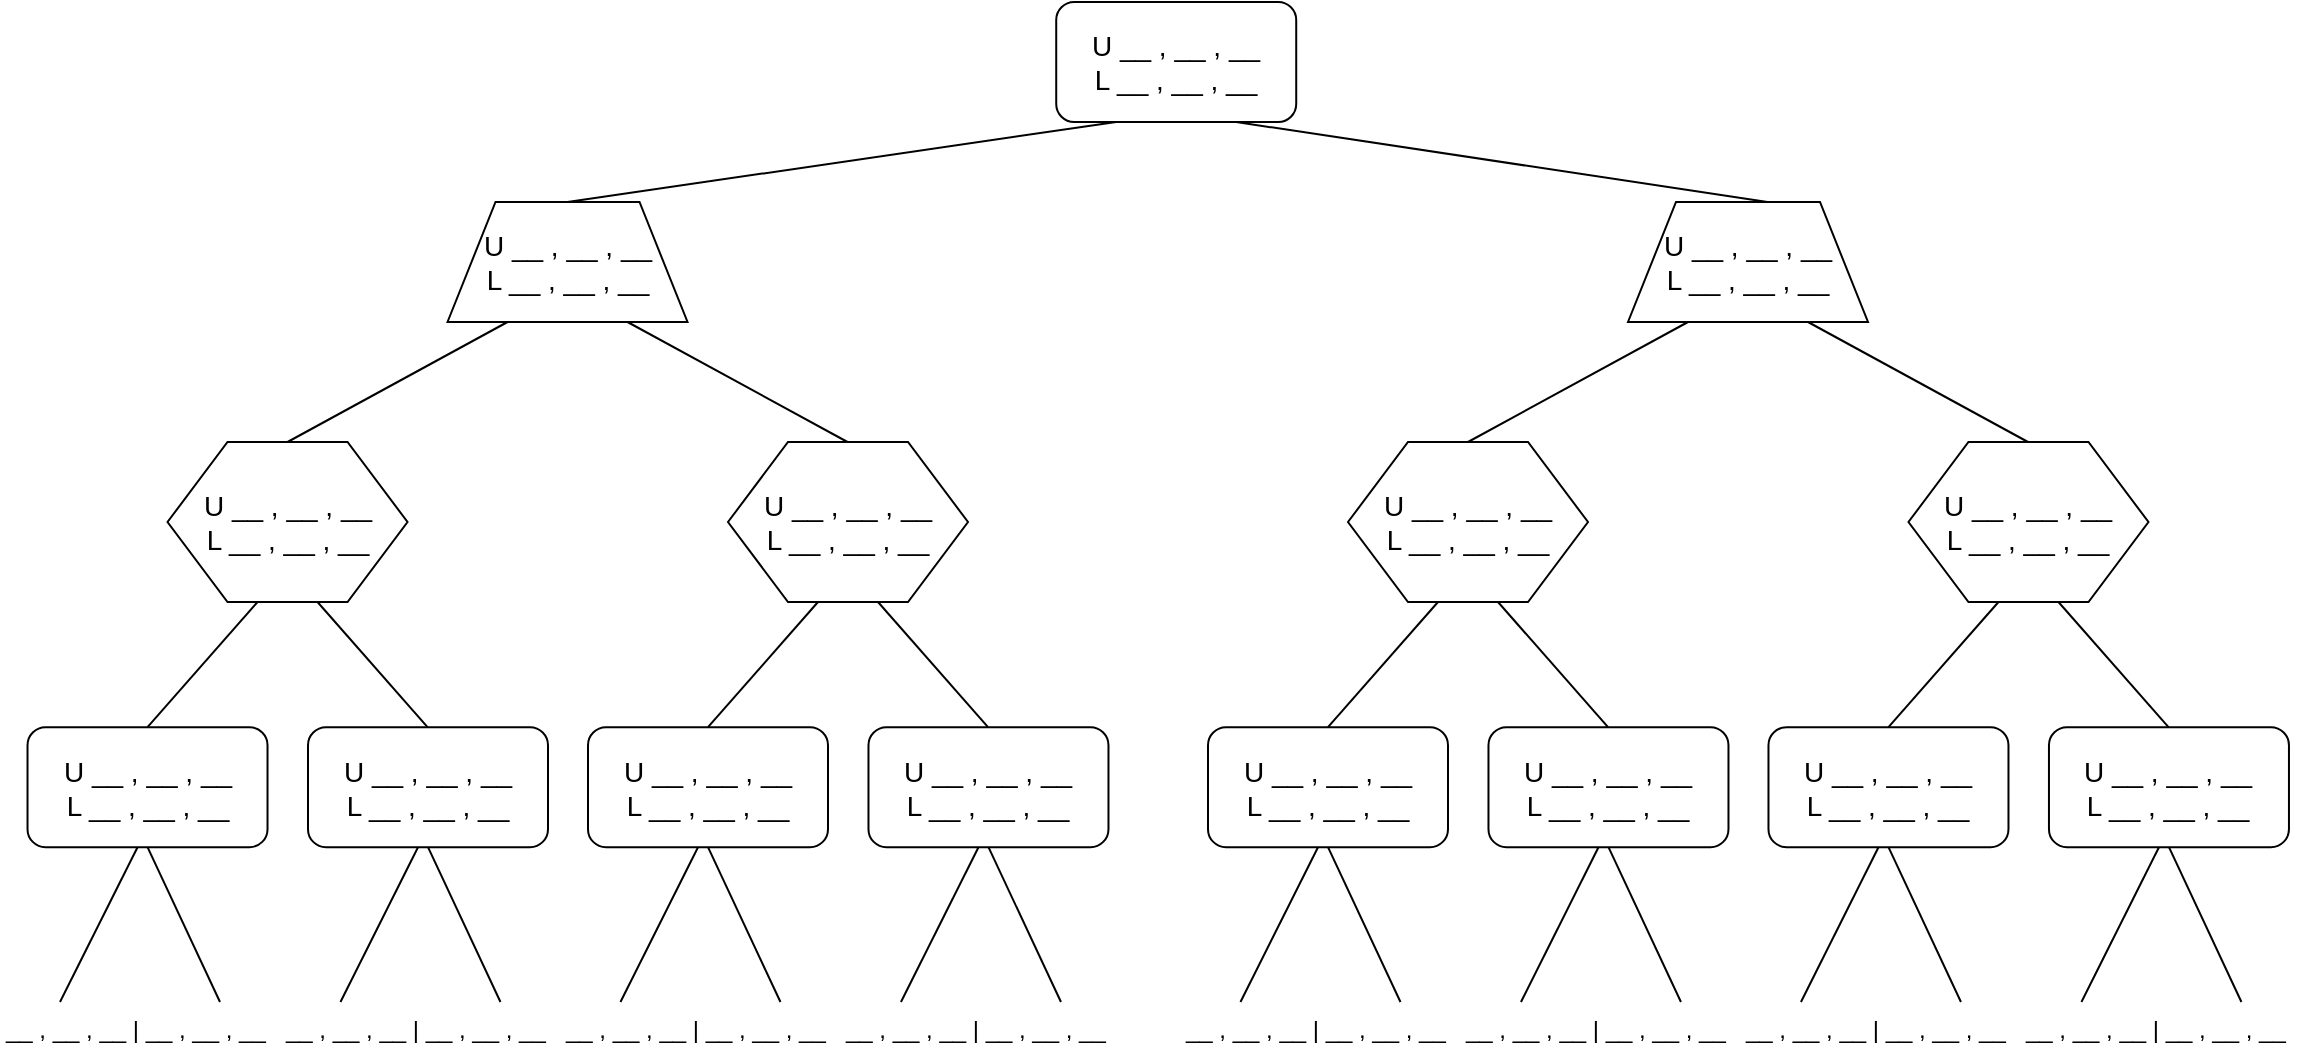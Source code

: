 <mxfile version="12.4.2" type="device" pages="1"><diagram id="-7bzvEablz7TWaYpkL6d" name="Page-1"><mxGraphModel dx="2370" dy="1370" grid="1" gridSize="10" guides="1" tooltips="1" connect="1" arrows="1" fold="1" page="1" pageScale="1" pageWidth="1169" pageHeight="827" math="0" shadow="0"><root><mxCell id="0"/><mxCell id="1" parent="0"/><mxCell id="UB6eilpt4j07uafGzvXY-1" value="&lt;span style=&quot;font-size: 14px&quot;&gt;U __ , __ , __&lt;/span&gt;&lt;br style=&quot;font-size: 14px&quot;&gt;&lt;span style=&quot;font-size: 14px&quot;&gt;L __ , __ , __&lt;/span&gt;" style="rounded=1;whiteSpace=wrap;html=1;" parent="1" vertex="1"><mxGeometry x="528.11" y="120" width="120" height="60" as="geometry"/></mxCell><mxCell id="UB6eilpt4j07uafGzvXY-2" value="" style="endArrow=none;html=1;entryX=0.25;entryY=1;entryDx=0;entryDy=0;exitX=0.5;exitY=0;exitDx=0;exitDy=0;" parent="1" target="UB6eilpt4j07uafGzvXY-1" edge="1"><mxGeometry width="50" height="50" relative="1" as="geometry"><mxPoint x="283.76" y="220" as="sourcePoint"/><mxPoint x="573.76" y="200" as="targetPoint"/></mxGeometry></mxCell><mxCell id="UB6eilpt4j07uafGzvXY-16" value="" style="endArrow=none;html=1;entryX=0.75;entryY=1;entryDx=0;entryDy=0;exitX=0.5;exitY=0;exitDx=0;exitDy=0;" parent="1" target="UB6eilpt4j07uafGzvXY-1" edge="1"><mxGeometry width="50" height="50" relative="1" as="geometry"><mxPoint x="883.76" y="220" as="sourcePoint"/><mxPoint x="922.46" y="180" as="targetPoint"/></mxGeometry></mxCell><mxCell id="UB6eilpt4j07uafGzvXY-42" value="" style="endArrow=none;html=1;entryX=0.25;entryY=1;entryDx=0;entryDy=0;exitX=0.5;exitY=0;exitDx=0;exitDy=0;" parent="1" source="UB6eilpt4j07uafGzvXY-45" target="UB6eilpt4j07uafGzvXY-43" edge="1"><mxGeometry width="50" height="50" relative="1" as="geometry"><mxPoint x="133.76" y="340" as="sourcePoint"/><mxPoint x="268.11" y="280" as="targetPoint"/></mxGeometry></mxCell><mxCell id="UB6eilpt4j07uafGzvXY-43" value="U __ , __ , __&lt;br style=&quot;font-size: 14px;&quot;&gt;L __ , __ , __" style="shape=trapezoid;perimeter=trapezoidPerimeter;whiteSpace=wrap;html=1;fontSize=14;" parent="1" vertex="1"><mxGeometry x="223.76" y="220" width="120" height="60" as="geometry"/></mxCell><mxCell id="UB6eilpt4j07uafGzvXY-44" value="" style="endArrow=none;html=1;exitX=0.75;exitY=1;exitDx=0;exitDy=0;entryX=0.5;entryY=0;entryDx=0;entryDy=0;" parent="1" source="UB6eilpt4j07uafGzvXY-43" edge="1"><mxGeometry width="50" height="50" relative="1" as="geometry"><mxPoint x="243.76" y="290" as="sourcePoint"/><mxPoint x="423.76" y="340" as="targetPoint"/></mxGeometry></mxCell><mxCell id="UB6eilpt4j07uafGzvXY-45" value="&lt;span style=&quot;font-size: 14px ; white-space: normal&quot;&gt;U __ , __ , __&lt;/span&gt;&lt;br style=&quot;font-size: 14px ; white-space: normal&quot;&gt;&lt;span style=&quot;font-size: 14px ; white-space: normal&quot;&gt;L __ , __ , __&lt;/span&gt;" style="shape=hexagon;perimeter=hexagonPerimeter2;whiteSpace=wrap;html=1;" parent="1" vertex="1"><mxGeometry x="83.76" y="340" width="120" height="80" as="geometry"/></mxCell><mxCell id="UB6eilpt4j07uafGzvXY-49" value="&lt;span style=&quot;font-size: 14px ; white-space: normal&quot;&gt;U __ , __ , __&lt;/span&gt;&lt;br style=&quot;font-size: 14px ; white-space: normal&quot;&gt;&lt;span style=&quot;font-size: 14px ; white-space: normal&quot;&gt;L __ , __ , __&lt;/span&gt;" style="rounded=1;whiteSpace=wrap;html=1;" parent="1" vertex="1"><mxGeometry x="13.76" y="482.59" width="120" height="60" as="geometry"/></mxCell><mxCell id="UB6eilpt4j07uafGzvXY-50" style="edgeStyle=orthogonalEdgeStyle;rounded=0;orthogonalLoop=1;jettySize=auto;html=1;exitX=0.5;exitY=1;exitDx=0;exitDy=0;opacity=0;" parent="1" edge="1"><mxGeometry relative="1" as="geometry"><mxPoint x="223.407" y="529.647" as="targetPoint"/><mxPoint x="213.765" y="542.588" as="sourcePoint"/></mxGeometry></mxCell><mxCell id="UB6eilpt4j07uafGzvXY-52" value="" style="endArrow=none;html=1;entryX=0.375;entryY=1;entryDx=0;entryDy=0;exitX=0.5;exitY=0;exitDx=0;exitDy=0;" parent="1" source="UB6eilpt4j07uafGzvXY-49" target="UB6eilpt4j07uafGzvXY-45" edge="1"><mxGeometry width="50" height="50" relative="1" as="geometry"><mxPoint x="-46.24" y="460" as="sourcePoint"/><mxPoint x="63.76" y="400" as="targetPoint"/></mxGeometry></mxCell><mxCell id="UB6eilpt4j07uafGzvXY-53" value="" style="endArrow=none;html=1;entryX=0.625;entryY=1;entryDx=0;entryDy=0;exitX=0.5;exitY=0;exitDx=0;exitDy=0;" parent="1" target="UB6eilpt4j07uafGzvXY-45" edge="1"><mxGeometry width="50" height="50" relative="1" as="geometry"><mxPoint x="213.76" y="482.59" as="sourcePoint"/><mxPoint x="138.76" y="430" as="targetPoint"/></mxGeometry></mxCell><mxCell id="UB6eilpt4j07uafGzvXY-63" value="" style="endArrow=none;html=1;entryX=0.375;entryY=1;entryDx=0;entryDy=0;" parent="1" edge="1"><mxGeometry width="50" height="50" relative="1" as="geometry"><mxPoint x="30" y="620" as="sourcePoint"/><mxPoint x="68.76" y="542.59" as="targetPoint"/></mxGeometry></mxCell><mxCell id="UB6eilpt4j07uafGzvXY-64" value="" style="endArrow=none;html=1;entryX=0.5;entryY=1;entryDx=0;entryDy=0;" parent="1" target="UB6eilpt4j07uafGzvXY-49" edge="1"><mxGeometry width="50" height="50" relative="1" as="geometry"><mxPoint x="110" y="620" as="sourcePoint"/><mxPoint x="148.76" y="440" as="targetPoint"/></mxGeometry></mxCell><mxCell id="UB6eilpt4j07uafGzvXY-67" value="__ , __ , __ | __ , __ , __" style="text;html=1;fontSize=12;" parent="1" vertex="1"><mxGeometry x="0.64" y="620" width="146.24" height="30" as="geometry"/></mxCell><mxCell id="UB6eilpt4j07uafGzvXY-81" value="&lt;span style=&quot;font-size: 14px ; white-space: normal&quot;&gt;U __ , __ , __&lt;/span&gt;&lt;br style=&quot;font-size: 14px ; white-space: normal&quot;&gt;&lt;span style=&quot;font-size: 14px ; white-space: normal&quot;&gt;L __ , __ , __&lt;/span&gt;" style="rounded=1;whiteSpace=wrap;html=1;" parent="1" vertex="1"><mxGeometry x="154" y="482.59" width="120" height="60" as="geometry"/></mxCell><mxCell id="UB6eilpt4j07uafGzvXY-82" value="" style="endArrow=none;html=1;entryX=0.375;entryY=1;entryDx=0;entryDy=0;" parent="1" edge="1"><mxGeometry width="50" height="50" relative="1" as="geometry"><mxPoint x="170.24" y="620" as="sourcePoint"/><mxPoint x="209" y="542.59" as="targetPoint"/></mxGeometry></mxCell><mxCell id="UB6eilpt4j07uafGzvXY-83" value="" style="endArrow=none;html=1;entryX=0.5;entryY=1;entryDx=0;entryDy=0;" parent="1" target="UB6eilpt4j07uafGzvXY-81" edge="1"><mxGeometry width="50" height="50" relative="1" as="geometry"><mxPoint x="250.24" y="620" as="sourcePoint"/><mxPoint x="289" y="440" as="targetPoint"/></mxGeometry></mxCell><mxCell id="UB6eilpt4j07uafGzvXY-88" value="&lt;span style=&quot;font-size: 14px ; white-space: normal&quot;&gt;U __ , __ , __&lt;/span&gt;&lt;br style=&quot;font-size: 14px ; white-space: normal&quot;&gt;&lt;span style=&quot;font-size: 14px ; white-space: normal&quot;&gt;L __ , __ , __&lt;/span&gt;" style="shape=hexagon;perimeter=hexagonPerimeter2;whiteSpace=wrap;html=1;" parent="1" vertex="1"><mxGeometry x="364" y="340" width="120" height="80" as="geometry"/></mxCell><mxCell id="UB6eilpt4j07uafGzvXY-89" value="&lt;span style=&quot;font-size: 14px ; white-space: normal&quot;&gt;U __ , __ , __&lt;/span&gt;&lt;br style=&quot;font-size: 14px ; white-space: normal&quot;&gt;&lt;span style=&quot;font-size: 14px ; white-space: normal&quot;&gt;L __ , __ , __&lt;/span&gt;" style="rounded=1;whiteSpace=wrap;html=1;" parent="1" vertex="1"><mxGeometry x="294" y="482.59" width="120" height="60" as="geometry"/></mxCell><mxCell id="UB6eilpt4j07uafGzvXY-90" style="edgeStyle=orthogonalEdgeStyle;rounded=0;orthogonalLoop=1;jettySize=auto;html=1;exitX=0.5;exitY=1;exitDx=0;exitDy=0;opacity=0;" parent="1" edge="1"><mxGeometry relative="1" as="geometry"><mxPoint x="503.416" y="529.647" as="targetPoint"/><mxPoint x="494.005" y="542.588" as="sourcePoint"/></mxGeometry></mxCell><mxCell id="UB6eilpt4j07uafGzvXY-91" value="" style="endArrow=none;html=1;entryX=0.375;entryY=1;entryDx=0;entryDy=0;exitX=0.5;exitY=0;exitDx=0;exitDy=0;" parent="1" source="UB6eilpt4j07uafGzvXY-89" target="UB6eilpt4j07uafGzvXY-88" edge="1"><mxGeometry width="50" height="50" relative="1" as="geometry"><mxPoint x="234" y="460" as="sourcePoint"/><mxPoint x="344" y="400" as="targetPoint"/></mxGeometry></mxCell><mxCell id="UB6eilpt4j07uafGzvXY-92" value="" style="endArrow=none;html=1;entryX=0.625;entryY=1;entryDx=0;entryDy=0;exitX=0.5;exitY=0;exitDx=0;exitDy=0;" parent="1" target="UB6eilpt4j07uafGzvXY-88" edge="1"><mxGeometry width="50" height="50" relative="1" as="geometry"><mxPoint x="494" y="482.59" as="sourcePoint"/><mxPoint x="419" y="430" as="targetPoint"/></mxGeometry></mxCell><mxCell id="UB6eilpt4j07uafGzvXY-93" value="" style="endArrow=none;html=1;entryX=0.375;entryY=1;entryDx=0;entryDy=0;" parent="1" edge="1"><mxGeometry width="50" height="50" relative="1" as="geometry"><mxPoint x="310.24" y="620" as="sourcePoint"/><mxPoint x="349" y="542.59" as="targetPoint"/></mxGeometry></mxCell><mxCell id="UB6eilpt4j07uafGzvXY-94" value="" style="endArrow=none;html=1;entryX=0.5;entryY=1;entryDx=0;entryDy=0;" parent="1" target="UB6eilpt4j07uafGzvXY-89" edge="1"><mxGeometry width="50" height="50" relative="1" as="geometry"><mxPoint x="390.24" y="620" as="sourcePoint"/><mxPoint x="429" y="440" as="targetPoint"/></mxGeometry></mxCell><mxCell id="UB6eilpt4j07uafGzvXY-97" value="&lt;span style=&quot;font-size: 14px ; white-space: normal&quot;&gt;U __ , __ , __&lt;/span&gt;&lt;br style=&quot;font-size: 14px ; white-space: normal&quot;&gt;&lt;span style=&quot;font-size: 14px ; white-space: normal&quot;&gt;L __ , __ , __&lt;/span&gt;" style="rounded=1;whiteSpace=wrap;html=1;" parent="1" vertex="1"><mxGeometry x="434.24" y="482.59" width="120" height="60" as="geometry"/></mxCell><mxCell id="UB6eilpt4j07uafGzvXY-98" value="" style="endArrow=none;html=1;entryX=0.375;entryY=1;entryDx=0;entryDy=0;" parent="1" edge="1"><mxGeometry width="50" height="50" relative="1" as="geometry"><mxPoint x="450.48" y="620" as="sourcePoint"/><mxPoint x="489.24" y="542.59" as="targetPoint"/></mxGeometry></mxCell><mxCell id="UB6eilpt4j07uafGzvXY-99" value="" style="endArrow=none;html=1;entryX=0.5;entryY=1;entryDx=0;entryDy=0;" parent="1" target="UB6eilpt4j07uafGzvXY-97" edge="1"><mxGeometry width="50" height="50" relative="1" as="geometry"><mxPoint x="530.48" y="620" as="sourcePoint"/><mxPoint x="569.24" y="440" as="targetPoint"/></mxGeometry></mxCell><mxCell id="UB6eilpt4j07uafGzvXY-102" value="" style="endArrow=none;html=1;entryX=0.25;entryY=1;entryDx=0;entryDy=0;exitX=0.5;exitY=0;exitDx=0;exitDy=0;" parent="1" source="UB6eilpt4j07uafGzvXY-105" target="UB6eilpt4j07uafGzvXY-103" edge="1"><mxGeometry width="50" height="50" relative="1" as="geometry"><mxPoint x="724" y="340" as="sourcePoint"/><mxPoint x="858.35" y="280" as="targetPoint"/></mxGeometry></mxCell><mxCell id="UB6eilpt4j07uafGzvXY-103" value="U __ , __ , __&lt;br style=&quot;font-size: 14px;&quot;&gt;L __ , __ , __" style="shape=trapezoid;perimeter=trapezoidPerimeter;whiteSpace=wrap;html=1;fontSize=14;" parent="1" vertex="1"><mxGeometry x="814" y="220" width="120" height="60" as="geometry"/></mxCell><mxCell id="UB6eilpt4j07uafGzvXY-104" value="" style="endArrow=none;html=1;exitX=0.75;exitY=1;exitDx=0;exitDy=0;entryX=0.5;entryY=0;entryDx=0;entryDy=0;" parent="1" source="UB6eilpt4j07uafGzvXY-103" edge="1"><mxGeometry width="50" height="50" relative="1" as="geometry"><mxPoint x="834" y="290" as="sourcePoint"/><mxPoint x="1014" y="340" as="targetPoint"/></mxGeometry></mxCell><mxCell id="UB6eilpt4j07uafGzvXY-105" value="&lt;span style=&quot;font-size: 14px ; white-space: normal&quot;&gt;U __ , __ , __&lt;/span&gt;&lt;br style=&quot;font-size: 14px ; white-space: normal&quot;&gt;&lt;span style=&quot;font-size: 14px ; white-space: normal&quot;&gt;L __ , __ , __&lt;/span&gt;" style="shape=hexagon;perimeter=hexagonPerimeter2;whiteSpace=wrap;html=1;" parent="1" vertex="1"><mxGeometry x="674" y="340" width="120" height="80" as="geometry"/></mxCell><mxCell id="UB6eilpt4j07uafGzvXY-106" value="&lt;span style=&quot;font-size: 14px ; white-space: normal&quot;&gt;U __ , __ , __&lt;/span&gt;&lt;br style=&quot;font-size: 14px ; white-space: normal&quot;&gt;&lt;span style=&quot;font-size: 14px ; white-space: normal&quot;&gt;L __ , __ , __&lt;/span&gt;" style="rounded=1;whiteSpace=wrap;html=1;" parent="1" vertex="1"><mxGeometry x="604" y="482.59" width="120" height="60" as="geometry"/></mxCell><mxCell id="UB6eilpt4j07uafGzvXY-107" style="edgeStyle=orthogonalEdgeStyle;rounded=0;orthogonalLoop=1;jettySize=auto;html=1;exitX=0.5;exitY=1;exitDx=0;exitDy=0;opacity=0;" parent="1" edge="1"><mxGeometry relative="1" as="geometry"><mxPoint x="813.416" y="529.647" as="targetPoint"/><mxPoint x="804.005" y="542.588" as="sourcePoint"/></mxGeometry></mxCell><mxCell id="UB6eilpt4j07uafGzvXY-108" value="" style="endArrow=none;html=1;entryX=0.375;entryY=1;entryDx=0;entryDy=0;exitX=0.5;exitY=0;exitDx=0;exitDy=0;" parent="1" source="UB6eilpt4j07uafGzvXY-106" target="UB6eilpt4j07uafGzvXY-105" edge="1"><mxGeometry width="50" height="50" relative="1" as="geometry"><mxPoint x="544" y="460" as="sourcePoint"/><mxPoint x="654" y="400" as="targetPoint"/></mxGeometry></mxCell><mxCell id="UB6eilpt4j07uafGzvXY-109" value="" style="endArrow=none;html=1;entryX=0.625;entryY=1;entryDx=0;entryDy=0;exitX=0.5;exitY=0;exitDx=0;exitDy=0;" parent="1" target="UB6eilpt4j07uafGzvXY-105" edge="1"><mxGeometry width="50" height="50" relative="1" as="geometry"><mxPoint x="804" y="482.59" as="sourcePoint"/><mxPoint x="729" y="430" as="targetPoint"/></mxGeometry></mxCell><mxCell id="UB6eilpt4j07uafGzvXY-110" value="" style="endArrow=none;html=1;entryX=0.375;entryY=1;entryDx=0;entryDy=0;" parent="1" edge="1"><mxGeometry width="50" height="50" relative="1" as="geometry"><mxPoint x="620.24" y="620" as="sourcePoint"/><mxPoint x="659" y="542.59" as="targetPoint"/></mxGeometry></mxCell><mxCell id="UB6eilpt4j07uafGzvXY-111" value="" style="endArrow=none;html=1;entryX=0.5;entryY=1;entryDx=0;entryDy=0;" parent="1" target="UB6eilpt4j07uafGzvXY-106" edge="1"><mxGeometry width="50" height="50" relative="1" as="geometry"><mxPoint x="700.24" y="620" as="sourcePoint"/><mxPoint x="739" y="440" as="targetPoint"/></mxGeometry></mxCell><mxCell id="UB6eilpt4j07uafGzvXY-114" value="&lt;span style=&quot;font-size: 14px ; white-space: normal&quot;&gt;U __ , __ , __&lt;/span&gt;&lt;br style=&quot;font-size: 14px ; white-space: normal&quot;&gt;&lt;span style=&quot;font-size: 14px ; white-space: normal&quot;&gt;L __ , __ , __&lt;/span&gt;" style="rounded=1;whiteSpace=wrap;html=1;" parent="1" vertex="1"><mxGeometry x="744.24" y="482.59" width="120" height="60" as="geometry"/></mxCell><mxCell id="UB6eilpt4j07uafGzvXY-115" value="" style="endArrow=none;html=1;entryX=0.375;entryY=1;entryDx=0;entryDy=0;" parent="1" edge="1"><mxGeometry width="50" height="50" relative="1" as="geometry"><mxPoint x="760.48" y="620" as="sourcePoint"/><mxPoint x="799.24" y="542.59" as="targetPoint"/></mxGeometry></mxCell><mxCell id="UB6eilpt4j07uafGzvXY-116" value="" style="endArrow=none;html=1;entryX=0.5;entryY=1;entryDx=0;entryDy=0;" parent="1" target="UB6eilpt4j07uafGzvXY-114" edge="1"><mxGeometry width="50" height="50" relative="1" as="geometry"><mxPoint x="840.48" y="620" as="sourcePoint"/><mxPoint x="879.24" y="440" as="targetPoint"/></mxGeometry></mxCell><mxCell id="UB6eilpt4j07uafGzvXY-119" value="&lt;span style=&quot;font-size: 14px ; white-space: normal&quot;&gt;U __ , __ , __&lt;/span&gt;&lt;br style=&quot;font-size: 14px ; white-space: normal&quot;&gt;&lt;span style=&quot;font-size: 14px ; white-space: normal&quot;&gt;L __ , __ , __&lt;/span&gt;" style="shape=hexagon;perimeter=hexagonPerimeter2;whiteSpace=wrap;html=1;" parent="1" vertex="1"><mxGeometry x="954.24" y="340" width="120" height="80" as="geometry"/></mxCell><mxCell id="UB6eilpt4j07uafGzvXY-120" value="&lt;span style=&quot;font-size: 14px ; white-space: normal&quot;&gt;U __ , __ , __&lt;/span&gt;&lt;br style=&quot;font-size: 14px ; white-space: normal&quot;&gt;&lt;span style=&quot;font-size: 14px ; white-space: normal&quot;&gt;L __ , __ , __&lt;/span&gt;" style="rounded=1;whiteSpace=wrap;html=1;" parent="1" vertex="1"><mxGeometry x="884.24" y="482.59" width="120" height="60" as="geometry"/></mxCell><mxCell id="UB6eilpt4j07uafGzvXY-121" style="edgeStyle=orthogonalEdgeStyle;rounded=0;orthogonalLoop=1;jettySize=auto;html=1;exitX=0.5;exitY=1;exitDx=0;exitDy=0;opacity=0;" parent="1" edge="1"><mxGeometry relative="1" as="geometry"><mxPoint x="1093.416" y="529.647" as="targetPoint"/><mxPoint x="1084.245" y="542.588" as="sourcePoint"/></mxGeometry></mxCell><mxCell id="UB6eilpt4j07uafGzvXY-122" value="" style="endArrow=none;html=1;entryX=0.375;entryY=1;entryDx=0;entryDy=0;exitX=0.5;exitY=0;exitDx=0;exitDy=0;" parent="1" source="UB6eilpt4j07uafGzvXY-120" target="UB6eilpt4j07uafGzvXY-119" edge="1"><mxGeometry width="50" height="50" relative="1" as="geometry"><mxPoint x="824.24" y="460" as="sourcePoint"/><mxPoint x="934.24" y="400" as="targetPoint"/></mxGeometry></mxCell><mxCell id="UB6eilpt4j07uafGzvXY-123" value="" style="endArrow=none;html=1;entryX=0.625;entryY=1;entryDx=0;entryDy=0;exitX=0.5;exitY=0;exitDx=0;exitDy=0;" parent="1" target="UB6eilpt4j07uafGzvXY-119" edge="1"><mxGeometry width="50" height="50" relative="1" as="geometry"><mxPoint x="1084.24" y="482.59" as="sourcePoint"/><mxPoint x="1009.24" y="430" as="targetPoint"/></mxGeometry></mxCell><mxCell id="UB6eilpt4j07uafGzvXY-124" value="" style="endArrow=none;html=1;entryX=0.375;entryY=1;entryDx=0;entryDy=0;" parent="1" edge="1"><mxGeometry width="50" height="50" relative="1" as="geometry"><mxPoint x="900.48" y="620" as="sourcePoint"/><mxPoint x="939.24" y="542.59" as="targetPoint"/></mxGeometry></mxCell><mxCell id="UB6eilpt4j07uafGzvXY-125" value="" style="endArrow=none;html=1;entryX=0.5;entryY=1;entryDx=0;entryDy=0;" parent="1" target="UB6eilpt4j07uafGzvXY-120" edge="1"><mxGeometry width="50" height="50" relative="1" as="geometry"><mxPoint x="980.48" y="620" as="sourcePoint"/><mxPoint x="1019.24" y="440" as="targetPoint"/></mxGeometry></mxCell><mxCell id="UB6eilpt4j07uafGzvXY-128" value="&lt;span style=&quot;font-size: 14px ; white-space: normal&quot;&gt;U __ , __ , __&lt;/span&gt;&lt;br style=&quot;font-size: 14px ; white-space: normal&quot;&gt;&lt;span style=&quot;font-size: 14px ; white-space: normal&quot;&gt;L __ , __ , __&lt;/span&gt;" style="rounded=1;whiteSpace=wrap;html=1;" parent="1" vertex="1"><mxGeometry x="1024.48" y="482.59" width="120" height="60" as="geometry"/></mxCell><mxCell id="UB6eilpt4j07uafGzvXY-129" value="" style="endArrow=none;html=1;entryX=0.375;entryY=1;entryDx=0;entryDy=0;" parent="1" edge="1"><mxGeometry width="50" height="50" relative="1" as="geometry"><mxPoint x="1040.72" y="620" as="sourcePoint"/><mxPoint x="1079.48" y="542.59" as="targetPoint"/></mxGeometry></mxCell><mxCell id="UB6eilpt4j07uafGzvXY-130" value="" style="endArrow=none;html=1;entryX=0.5;entryY=1;entryDx=0;entryDy=0;" parent="1" target="UB6eilpt4j07uafGzvXY-128" edge="1"><mxGeometry width="50" height="50" relative="1" as="geometry"><mxPoint x="1120.72" y="620" as="sourcePoint"/><mxPoint x="1159.48" y="440" as="targetPoint"/></mxGeometry></mxCell><mxCell id="UB6eilpt4j07uafGzvXY-136" value="__ , __ , __ | __ , __ , __" style="text;html=1;fontSize=12;" parent="1" vertex="1"><mxGeometry x="140.88" y="620" width="146.24" height="30" as="geometry"/></mxCell><mxCell id="UB6eilpt4j07uafGzvXY-137" value="__ , __ , __ | __ , __ , __" style="text;html=1;fontSize=12;" parent="1" vertex="1"><mxGeometry x="280.88" y="620" width="146.24" height="30" as="geometry"/></mxCell><mxCell id="UB6eilpt4j07uafGzvXY-138" value="__ , __ , __ | __ , __ , __" style="text;html=1;fontSize=12;" parent="1" vertex="1"><mxGeometry x="421.12" y="620" width="146.24" height="30" as="geometry"/></mxCell><mxCell id="UB6eilpt4j07uafGzvXY-144" value="__ , __ , __ | __ , __ , __" style="text;html=1;fontSize=12;" parent="1" vertex="1"><mxGeometry x="590.64" y="620" width="146.24" height="30" as="geometry"/></mxCell><mxCell id="UB6eilpt4j07uafGzvXY-145" value="__ , __ , __ | __ , __ , __" style="text;html=1;fontSize=12;" parent="1" vertex="1"><mxGeometry x="730.88" y="620" width="146.24" height="30" as="geometry"/></mxCell><mxCell id="UB6eilpt4j07uafGzvXY-146" value="__ , __ , __ | __ , __ , __" style="text;html=1;fontSize=12;" parent="1" vertex="1"><mxGeometry x="870.88" y="620" width="146.24" height="30" as="geometry"/></mxCell><mxCell id="UB6eilpt4j07uafGzvXY-147" value="__ , __ , __ | __ , __ , __" style="text;html=1;fontSize=12;" parent="1" vertex="1"><mxGeometry x="1011.12" y="620" width="146.24" height="30" as="geometry"/></mxCell></root></mxGraphModel></diagram></mxfile>